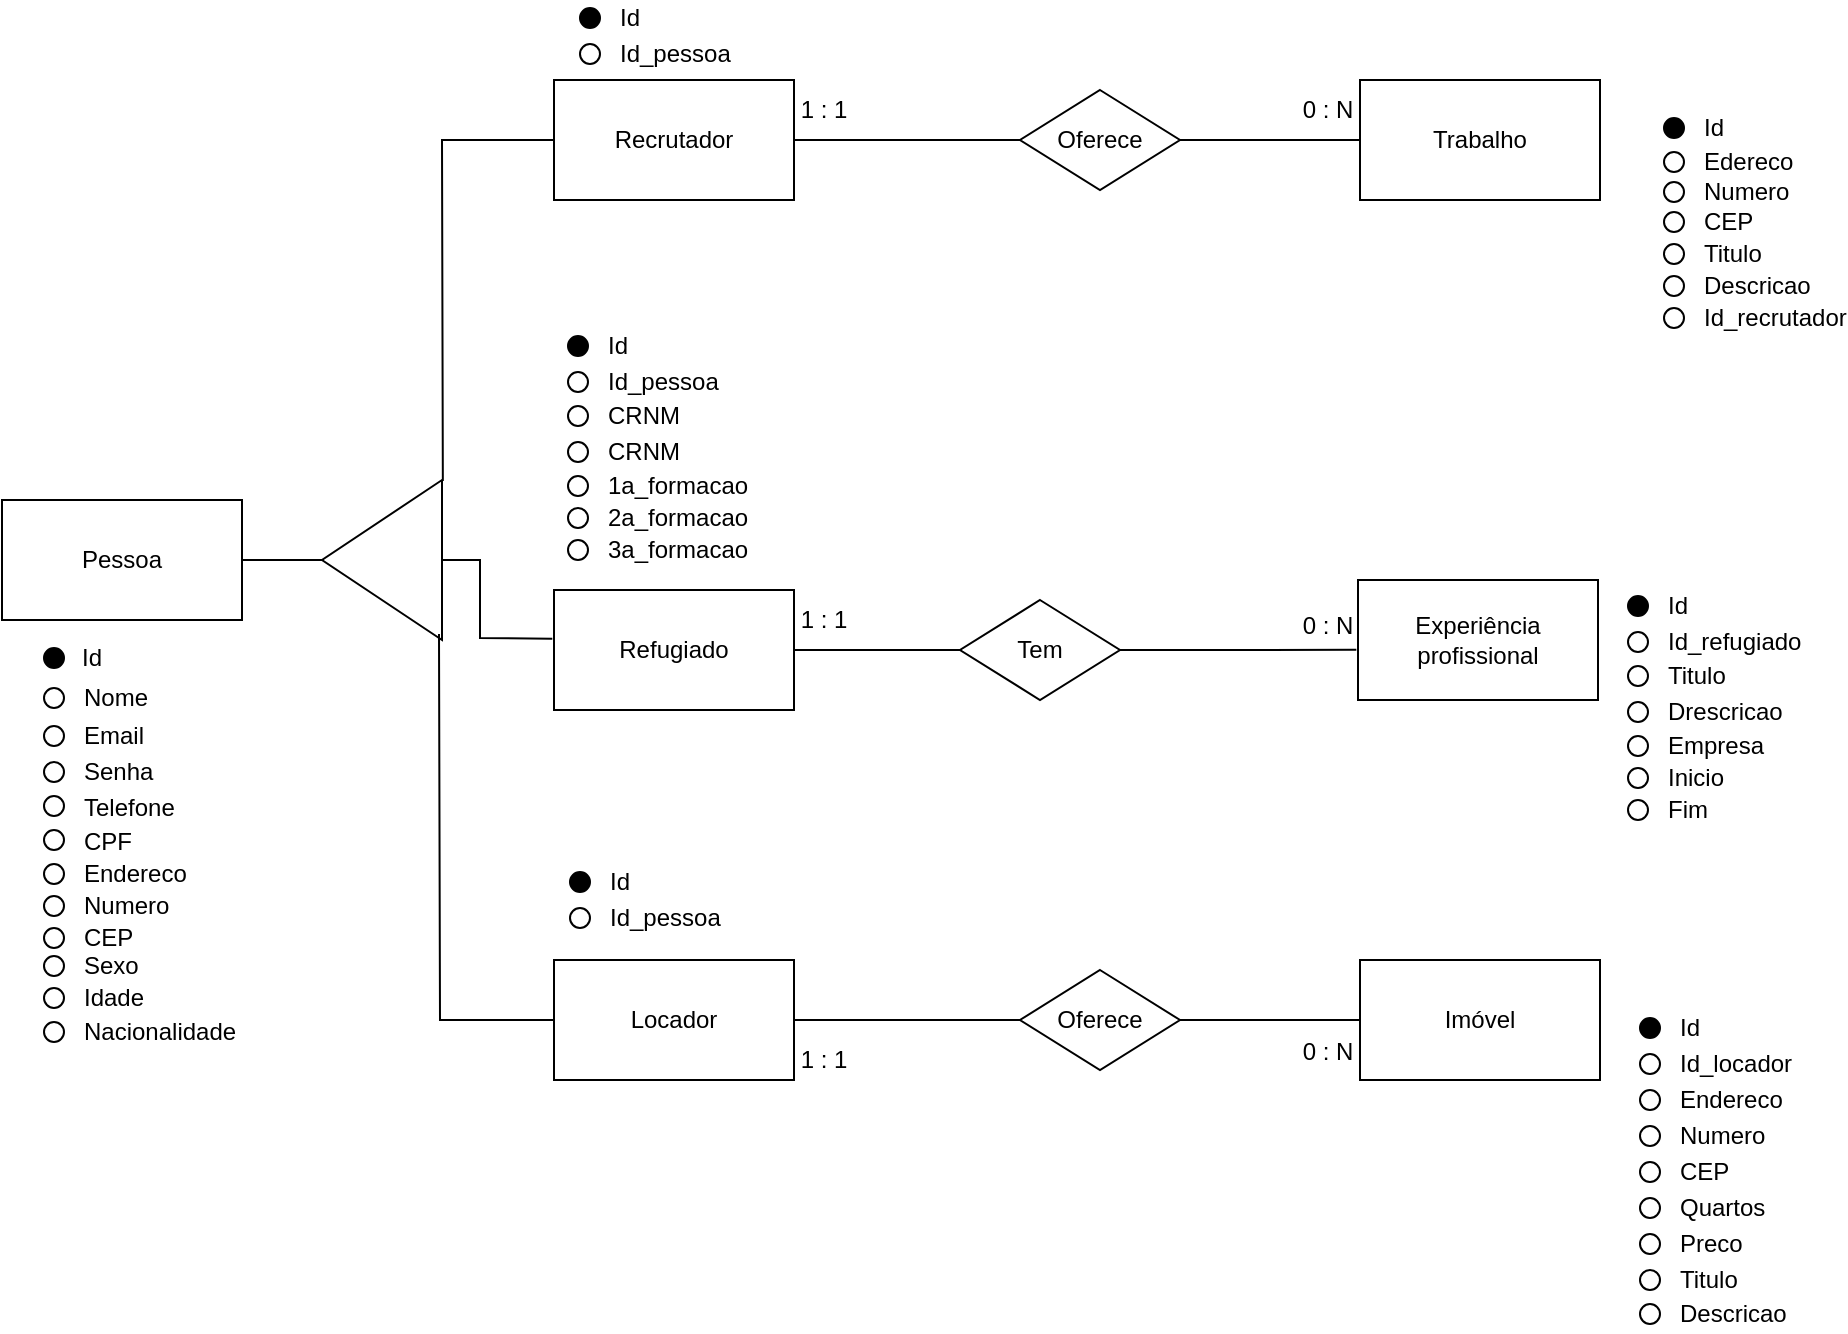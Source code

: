 <mxfile version="16.1.0" type="device"><diagram id="C5RBs43oDa-KdzZeNtuy" name="Page-1"><mxGraphModel dx="1422" dy="762" grid="1" gridSize="10" guides="1" tooltips="1" connect="1" arrows="1" fold="1" page="1" pageScale="1" pageWidth="827" pageHeight="1169" math="0" shadow="0"><root><mxCell id="WIyWlLk6GJQsqaUBKTNV-0"/><mxCell id="WIyWlLk6GJQsqaUBKTNV-1" parent="WIyWlLk6GJQsqaUBKTNV-0"/><mxCell id="FwgSdlfow-PsD2xN7TJJ-4" value="&lt;font style=&quot;vertical-align: inherit&quot;&gt;&lt;font style=&quot;vertical-align: inherit&quot;&gt;Oferece&lt;/font&gt;&lt;/font&gt;" style="rhombus;whiteSpace=wrap;html=1;" parent="WIyWlLk6GJQsqaUBKTNV-1" vertex="1"><mxGeometry x="550" y="65" width="80" height="50" as="geometry"/></mxCell><mxCell id="FwgSdlfow-PsD2xN7TJJ-9" value="&lt;font style=&quot;vertical-align: inherit&quot;&gt;&lt;font style=&quot;vertical-align: inherit&quot;&gt;Oferece&lt;/font&gt;&lt;/font&gt;" style="rhombus;whiteSpace=wrap;html=1;" parent="WIyWlLk6GJQsqaUBKTNV-1" vertex="1"><mxGeometry x="550" y="505" width="80" height="50" as="geometry"/></mxCell><mxCell id="FwgSdlfow-PsD2xN7TJJ-10" value="" style="endArrow=none;html=1;rounded=0;exitX=1;exitY=0.5;exitDx=0;exitDy=0;entryX=0;entryY=0.5;entryDx=0;entryDy=0;" parent="WIyWlLk6GJQsqaUBKTNV-1" source="FwgSdlfow-PsD2xN7TJJ-0" target="1Z-f4Whb6M-Kgf8fjknt-14" edge="1"><mxGeometry width="50" height="50" relative="1" as="geometry"><mxPoint x="697" y="375" as="sourcePoint"/><mxPoint x="517" y="345.0" as="targetPoint"/></mxGeometry></mxCell><mxCell id="FwgSdlfow-PsD2xN7TJJ-12" value="" style="endArrow=none;html=1;rounded=0;exitX=1;exitY=0.5;exitDx=0;exitDy=0;entryX=0;entryY=0.5;entryDx=0;entryDy=0;" parent="WIyWlLk6GJQsqaUBKTNV-1" source="FwgSdlfow-PsD2xN7TJJ-1" target="FwgSdlfow-PsD2xN7TJJ-4" edge="1"><mxGeometry width="50" height="50" relative="1" as="geometry"><mxPoint x="697" y="335" as="sourcePoint"/><mxPoint x="747" y="285" as="targetPoint"/><Array as="points"/></mxGeometry></mxCell><mxCell id="FwgSdlfow-PsD2xN7TJJ-13" value="" style="endArrow=none;html=1;rounded=0;entryX=1;entryY=0.5;entryDx=0;entryDy=0;exitX=0;exitY=0.5;exitDx=0;exitDy=0;" parent="WIyWlLk6GJQsqaUBKTNV-1" source="FwgSdlfow-PsD2xN7TJJ-2" target="FwgSdlfow-PsD2xN7TJJ-4" edge="1"><mxGeometry width="50" height="50" relative="1" as="geometry"><mxPoint x="697" y="335" as="sourcePoint"/><mxPoint x="747" y="285" as="targetPoint"/></mxGeometry></mxCell><mxCell id="Fp6KTXXdnNko5vXFwwv1-0" value="&lt;font style=&quot;vertical-align: inherit&quot;&gt;&lt;font style=&quot;vertical-align: inherit&quot;&gt;Pessoa&lt;/font&gt;&lt;/font&gt;" style="rounded=0;whiteSpace=wrap;html=1;" parent="WIyWlLk6GJQsqaUBKTNV-1" vertex="1"><mxGeometry x="41" y="270" width="120" height="60" as="geometry"/></mxCell><mxCell id="Fp6KTXXdnNko5vXFwwv1-3" value="" style="endArrow=none;html=1;rounded=0;exitX=1;exitY=0.5;exitDx=0;exitDy=0;entryX=1;entryY=0.5;entryDx=0;entryDy=0;" parent="WIyWlLk6GJQsqaUBKTNV-1" source="Fp6KTXXdnNko5vXFwwv1-0" target="Fp6KTXXdnNko5vXFwwv1-7" edge="1"><mxGeometry width="50" height="50" relative="1" as="geometry"><mxPoint x="121" y="290" as="sourcePoint"/><mxPoint x="141" y="300" as="targetPoint"/></mxGeometry></mxCell><mxCell id="Fp6KTXXdnNko5vXFwwv1-4" value="" style="endArrow=none;html=1;rounded=0;entryX=-0.007;entryY=0.406;entryDx=0;entryDy=0;entryPerimeter=0;exitX=0;exitY=0.5;exitDx=0;exitDy=0;" parent="WIyWlLk6GJQsqaUBKTNV-1" source="Fp6KTXXdnNko5vXFwwv1-7" target="FwgSdlfow-PsD2xN7TJJ-0" edge="1"><mxGeometry width="50" height="50" relative="1" as="geometry"><mxPoint x="271" y="299" as="sourcePoint"/><mxPoint x="301" y="300" as="targetPoint"/><Array as="points"><mxPoint x="280" y="300"/><mxPoint x="280" y="339"/></Array></mxGeometry></mxCell><mxCell id="Fp6KTXXdnNko5vXFwwv1-5" value="" style="endArrow=none;html=1;rounded=0;entryX=0;entryY=0.5;entryDx=0;entryDy=0;exitX=-0.007;exitY=0.993;exitDx=0;exitDy=0;exitPerimeter=0;" parent="WIyWlLk6GJQsqaUBKTNV-1" source="Fp6KTXXdnNko5vXFwwv1-7" target="FwgSdlfow-PsD2xN7TJJ-1" edge="1"><mxGeometry width="50" height="50" relative="1" as="geometry"><mxPoint x="201" y="230" as="sourcePoint"/><mxPoint x="201" y="90" as="targetPoint"/><Array as="points"><mxPoint x="261" y="90"/></Array></mxGeometry></mxCell><mxCell id="Fp6KTXXdnNko5vXFwwv1-7" value="" style="triangle;whiteSpace=wrap;html=1;rotation=-180;" parent="WIyWlLk6GJQsqaUBKTNV-1" vertex="1"><mxGeometry x="201" y="260" width="60" height="80" as="geometry"/></mxCell><mxCell id="FwgSdlfow-PsD2xN7TJJ-1" value="&lt;font style=&quot;vertical-align: inherit&quot;&gt;&lt;font style=&quot;vertical-align: inherit&quot;&gt;&lt;font style=&quot;vertical-align: inherit&quot;&gt;&lt;font style=&quot;vertical-align: inherit&quot;&gt;Recrutador&lt;/font&gt;&lt;/font&gt;&lt;/font&gt;&lt;/font&gt;" style="rounded=0;whiteSpace=wrap;html=1;" parent="WIyWlLk6GJQsqaUBKTNV-1" vertex="1"><mxGeometry x="317" y="60" width="120" height="60" as="geometry"/></mxCell><mxCell id="FwgSdlfow-PsD2xN7TJJ-21" value="&lt;font style=&quot;vertical-align: inherit&quot;&gt;&lt;font style=&quot;vertical-align: inherit&quot;&gt;&lt;font style=&quot;vertical-align: inherit&quot;&gt;&lt;font style=&quot;vertical-align: inherit&quot;&gt;&lt;font style=&quot;vertical-align: inherit&quot;&gt;&lt;font style=&quot;vertical-align: inherit&quot;&gt;&lt;font style=&quot;vertical-align: inherit&quot;&gt;&lt;font style=&quot;vertical-align: inherit&quot;&gt;&lt;font style=&quot;vertical-align: inherit&quot;&gt;&lt;font style=&quot;vertical-align: inherit&quot;&gt;&lt;font style=&quot;vertical-align: inherit&quot;&gt;&lt;font style=&quot;vertical-align: inherit&quot;&gt;&lt;font style=&quot;vertical-align: inherit&quot;&gt;&lt;font style=&quot;vertical-align: inherit&quot;&gt;&lt;font style=&quot;vertical-align: inherit&quot;&gt;&lt;font style=&quot;vertical-align: inherit&quot;&gt;1 : 1&lt;/font&gt;&lt;/font&gt;&lt;/font&gt;&lt;/font&gt;&lt;/font&gt;&lt;/font&gt;&lt;/font&gt;&lt;/font&gt;&lt;/font&gt;&lt;/font&gt;&lt;/font&gt;&lt;/font&gt;&lt;/font&gt;&lt;/font&gt;&lt;/font&gt;&lt;/font&gt;" style="text;html=1;strokeColor=none;fillColor=none;align=center;verticalAlign=middle;whiteSpace=wrap;rounded=0;" parent="WIyWlLk6GJQsqaUBKTNV-1" vertex="1"><mxGeometry x="437" y="60" width="30" height="30" as="geometry"/></mxCell><mxCell id="ZL1yCI0HrGbgNNNB8-Lq-5" value="" style="ellipse;whiteSpace=wrap;html=1;fillColor=#FFFFFF;" parent="WIyWlLk6GJQsqaUBKTNV-1" vertex="1"><mxGeometry x="62" y="468" width="10" height="10" as="geometry"/></mxCell><mxCell id="ZL1yCI0HrGbgNNNB8-Lq-7" value="&lt;font style=&quot;vertical-align: inherit&quot;&gt;&lt;font style=&quot;vertical-align: inherit&quot;&gt;Endereco&lt;/font&gt;&lt;/font&gt;" style="text;html=1;strokeColor=none;fillColor=none;align=left;verticalAlign=middle;whiteSpace=wrap;rounded=0;" parent="WIyWlLk6GJQsqaUBKTNV-1" vertex="1"><mxGeometry x="80" y="448" width="30" height="18" as="geometry"/></mxCell><mxCell id="ZL1yCI0HrGbgNNNB8-Lq-8" value="&lt;font style=&quot;vertical-align: inherit&quot;&gt;&lt;font style=&quot;vertical-align: inherit&quot;&gt;Numero&lt;/font&gt;&lt;/font&gt;&lt;span style=&quot;color: rgba(0 , 0 , 0 , 0) ; font-family: monospace ; font-size: 0px&quot;&gt;%3CmxGraphModel%3E%3Croot%3E%3CmxCell%20id%3D%220%22%2F%3E%3CmxCell%20id%3D%221%22%20parent%3D%220%22%2F%3E%3CmxCell%20id%3D%222%22%20value%3D%22%26lt%3Bfont%20style%3D%26quot%3Bvertical-align%3A%20inherit%26quot%3B%26gt%3B%26lt%3Bfont%20style%3D%26quot%3Bvertical-align%3A%20inherit%26quot%3B%26gt%3BEndereco%26lt%3B%2Ffont%26gt%3B%26lt%3B%2Ffont%26gt%3B%22%20style%3D%22text%3Bhtml%3D1%3BstrokeColor%3Dnone%3BfillColor%3Dnone%3Balign%3Dleft%3BverticalAlign%3Dmiddle%3BwhiteSpace%3Dwrap%3Brounded%3D0%3B%22%20vertex%3D%221%22%20parent%3D%221%22%3E%3CmxGeometry%20x%3D%2280%22%20y%3D%22448%22%20width%3D%2230%22%20height%3D%2218%22%20as%3D%22geometry%22%2F%3E%3C%2FmxCell%3E%3C%2Froot%3E%3C%2FmxGraphModel%3E&lt;/span&gt;" style="text;html=1;strokeColor=none;fillColor=none;align=left;verticalAlign=middle;whiteSpace=wrap;rounded=0;" parent="WIyWlLk6GJQsqaUBKTNV-1" vertex="1"><mxGeometry x="80" y="464" width="30" height="18" as="geometry"/></mxCell><mxCell id="ZL1yCI0HrGbgNNNB8-Lq-10" value="" style="group" parent="WIyWlLk6GJQsqaUBKTNV-1" vertex="1" connectable="0"><mxGeometry x="62" y="480" width="48" height="32" as="geometry"/></mxCell><mxCell id="ZL1yCI0HrGbgNNNB8-Lq-6" value="" style="ellipse;whiteSpace=wrap;html=1;fillColor=#FFFFFF;" parent="ZL1yCI0HrGbgNNNB8-Lq-10" vertex="1"><mxGeometry y="4" width="10" height="10" as="geometry"/></mxCell><mxCell id="ZL1yCI0HrGbgNNNB8-Lq-9" value="&lt;font style=&quot;vertical-align: inherit&quot;&gt;&lt;font style=&quot;vertical-align: inherit&quot;&gt;CEP&lt;/font&gt;&lt;/font&gt;" style="text;html=1;strokeColor=none;fillColor=none;align=left;verticalAlign=middle;whiteSpace=wrap;rounded=0;" parent="ZL1yCI0HrGbgNNNB8-Lq-10" vertex="1"><mxGeometry x="18" width="30" height="18" as="geometry"/></mxCell><mxCell id="ZL1yCI0HrGbgNNNB8-Lq-11" value="" style="group" parent="ZL1yCI0HrGbgNNNB8-Lq-10" vertex="1" connectable="0"><mxGeometry y="14" width="48" height="18" as="geometry"/></mxCell><mxCell id="ZL1yCI0HrGbgNNNB8-Lq-12" value="" style="ellipse;whiteSpace=wrap;html=1;fillColor=#FFFFFF;" parent="ZL1yCI0HrGbgNNNB8-Lq-11" vertex="1"><mxGeometry y="4" width="10" height="10" as="geometry"/></mxCell><mxCell id="ZL1yCI0HrGbgNNNB8-Lq-13" value="&lt;font style=&quot;vertical-align: inherit&quot;&gt;&lt;font style=&quot;vertical-align: inherit&quot;&gt;Sexo&lt;/font&gt;&lt;/font&gt;" style="text;html=1;strokeColor=none;fillColor=none;align=left;verticalAlign=middle;whiteSpace=wrap;rounded=0;" parent="ZL1yCI0HrGbgNNNB8-Lq-11" vertex="1"><mxGeometry x="18" width="30" height="18" as="geometry"/></mxCell><mxCell id="ZL1yCI0HrGbgNNNB8-Lq-14" value="" style="group" parent="WIyWlLk6GJQsqaUBKTNV-1" vertex="1" connectable="0"><mxGeometry x="62" y="510" width="48" height="18" as="geometry"/></mxCell><mxCell id="ZL1yCI0HrGbgNNNB8-Lq-15" value="" style="ellipse;whiteSpace=wrap;html=1;fillColor=#FFFFFF;" parent="ZL1yCI0HrGbgNNNB8-Lq-14" vertex="1"><mxGeometry y="4" width="10" height="10" as="geometry"/></mxCell><mxCell id="ZL1yCI0HrGbgNNNB8-Lq-16" value="&lt;font style=&quot;vertical-align: inherit&quot;&gt;&lt;font style=&quot;vertical-align: inherit&quot;&gt;Idade&lt;/font&gt;&lt;/font&gt;" style="text;html=1;strokeColor=none;fillColor=none;align=left;verticalAlign=middle;whiteSpace=wrap;rounded=0;" parent="ZL1yCI0HrGbgNNNB8-Lq-14" vertex="1"><mxGeometry x="18" width="30" height="18" as="geometry"/></mxCell><mxCell id="ZL1yCI0HrGbgNNNB8-Lq-17" value="" style="group" parent="WIyWlLk6GJQsqaUBKTNV-1" vertex="1" connectable="0"><mxGeometry x="62" y="527" width="48" height="18" as="geometry"/></mxCell><mxCell id="ZL1yCI0HrGbgNNNB8-Lq-18" value="" style="ellipse;whiteSpace=wrap;html=1;fillColor=#FFFFFF;" parent="ZL1yCI0HrGbgNNNB8-Lq-17" vertex="1"><mxGeometry y="4" width="10" height="10" as="geometry"/></mxCell><mxCell id="ZL1yCI0HrGbgNNNB8-Lq-19" value="&lt;font style=&quot;vertical-align: inherit&quot;&gt;&lt;font style=&quot;vertical-align: inherit&quot;&gt;Nacionalidade&lt;/font&gt;&lt;/font&gt;" style="text;html=1;strokeColor=none;fillColor=none;align=left;verticalAlign=middle;whiteSpace=wrap;rounded=0;" parent="ZL1yCI0HrGbgNNNB8-Lq-17" vertex="1"><mxGeometry x="18" width="30" height="18" as="geometry"/></mxCell><mxCell id="ZL1yCI0HrGbgNNNB8-Lq-46" value="" style="group" parent="WIyWlLk6GJQsqaUBKTNV-1" vertex="1" connectable="0"><mxGeometry x="330" y="20" width="48" height="18" as="geometry"/></mxCell><mxCell id="ZL1yCI0HrGbgNNNB8-Lq-47" value="" style="ellipse;whiteSpace=wrap;html=1;fillColor=#000000;" parent="ZL1yCI0HrGbgNNNB8-Lq-46" vertex="1"><mxGeometry y="4" width="10" height="10" as="geometry"/></mxCell><mxCell id="ZL1yCI0HrGbgNNNB8-Lq-48" value="&lt;font style=&quot;vertical-align: inherit&quot;&gt;&lt;font style=&quot;vertical-align: inherit&quot;&gt;Id&lt;/font&gt;&lt;/font&gt;" style="text;html=1;strokeColor=none;fillColor=none;align=left;verticalAlign=middle;whiteSpace=wrap;rounded=0;" parent="ZL1yCI0HrGbgNNNB8-Lq-46" vertex="1"><mxGeometry x="18" width="30" height="18" as="geometry"/></mxCell><mxCell id="ZL1yCI0HrGbgNNNB8-Lq-49" value="" style="group" parent="WIyWlLk6GJQsqaUBKTNV-1" vertex="1" connectable="0"><mxGeometry x="330" y="38" width="48" height="18" as="geometry"/></mxCell><mxCell id="ZL1yCI0HrGbgNNNB8-Lq-50" value="" style="ellipse;whiteSpace=wrap;html=1;fillColor=#FFFFFF;" parent="ZL1yCI0HrGbgNNNB8-Lq-49" vertex="1"><mxGeometry y="4" width="10" height="10" as="geometry"/></mxCell><mxCell id="ZL1yCI0HrGbgNNNB8-Lq-51" value="&lt;font style=&quot;vertical-align: inherit&quot;&gt;&lt;font style=&quot;vertical-align: inherit&quot;&gt;Id_pessoa&lt;/font&gt;&lt;/font&gt;" style="text;html=1;strokeColor=none;fillColor=none;align=left;verticalAlign=middle;whiteSpace=wrap;rounded=0;" parent="ZL1yCI0HrGbgNNNB8-Lq-49" vertex="1"><mxGeometry x="18" width="30" height="18" as="geometry"/></mxCell><mxCell id="ZL1yCI0HrGbgNNNB8-Lq-53" value="" style="group" parent="WIyWlLk6GJQsqaUBKTNV-1" vertex="1" connectable="0"><mxGeometry x="324" y="184" width="48" height="18" as="geometry"/></mxCell><mxCell id="ZL1yCI0HrGbgNNNB8-Lq-54" value="" style="ellipse;whiteSpace=wrap;html=1;fillColor=#000000;" parent="ZL1yCI0HrGbgNNNB8-Lq-53" vertex="1"><mxGeometry y="4" width="10" height="10" as="geometry"/></mxCell><mxCell id="ZL1yCI0HrGbgNNNB8-Lq-55" value="&lt;font style=&quot;vertical-align: inherit&quot;&gt;&lt;font style=&quot;vertical-align: inherit&quot;&gt;Id&lt;/font&gt;&lt;/font&gt;" style="text;html=1;strokeColor=none;fillColor=none;align=left;verticalAlign=middle;whiteSpace=wrap;rounded=0;" parent="ZL1yCI0HrGbgNNNB8-Lq-53" vertex="1"><mxGeometry x="18" width="30" height="18" as="geometry"/></mxCell><mxCell id="ZL1yCI0HrGbgNNNB8-Lq-56" value="" style="group" parent="WIyWlLk6GJQsqaUBKTNV-1" vertex="1" connectable="0"><mxGeometry x="324" y="202" width="48" height="18" as="geometry"/></mxCell><mxCell id="ZL1yCI0HrGbgNNNB8-Lq-57" value="" style="ellipse;whiteSpace=wrap;html=1;fillColor=#FFFFFF;" parent="ZL1yCI0HrGbgNNNB8-Lq-56" vertex="1"><mxGeometry y="4" width="10" height="10" as="geometry"/></mxCell><mxCell id="ZL1yCI0HrGbgNNNB8-Lq-58" value="&lt;font style=&quot;vertical-align: inherit&quot;&gt;&lt;font style=&quot;vertical-align: inherit&quot;&gt;Id_pessoa&lt;/font&gt;&lt;/font&gt;" style="text;html=1;strokeColor=none;fillColor=none;align=left;verticalAlign=middle;whiteSpace=wrap;rounded=0;" parent="ZL1yCI0HrGbgNNNB8-Lq-56" vertex="1"><mxGeometry x="18" width="30" height="18" as="geometry"/></mxCell><mxCell id="ZL1yCI0HrGbgNNNB8-Lq-59" value="" style="group" parent="WIyWlLk6GJQsqaUBKTNV-1" vertex="1" connectable="0"><mxGeometry x="325" y="452" width="48" height="18" as="geometry"/></mxCell><mxCell id="ZL1yCI0HrGbgNNNB8-Lq-60" value="" style="ellipse;whiteSpace=wrap;html=1;fillColor=#000000;" parent="ZL1yCI0HrGbgNNNB8-Lq-59" vertex="1"><mxGeometry y="4" width="10" height="10" as="geometry"/></mxCell><mxCell id="ZL1yCI0HrGbgNNNB8-Lq-61" value="&lt;font style=&quot;vertical-align: inherit&quot;&gt;&lt;font style=&quot;vertical-align: inherit&quot;&gt;Id&lt;/font&gt;&lt;/font&gt;" style="text;html=1;strokeColor=none;fillColor=none;align=left;verticalAlign=middle;whiteSpace=wrap;rounded=0;" parent="ZL1yCI0HrGbgNNNB8-Lq-59" vertex="1"><mxGeometry x="18" width="30" height="18" as="geometry"/></mxCell><mxCell id="ZL1yCI0HrGbgNNNB8-Lq-62" value="" style="group" parent="WIyWlLk6GJQsqaUBKTNV-1" vertex="1" connectable="0"><mxGeometry x="325" y="470" width="48" height="18" as="geometry"/></mxCell><mxCell id="ZL1yCI0HrGbgNNNB8-Lq-63" value="" style="ellipse;whiteSpace=wrap;html=1;fillColor=#FFFFFF;" parent="ZL1yCI0HrGbgNNNB8-Lq-62" vertex="1"><mxGeometry y="4" width="10" height="10" as="geometry"/></mxCell><mxCell id="ZL1yCI0HrGbgNNNB8-Lq-64" value="&lt;font style=&quot;vertical-align: inherit&quot;&gt;&lt;font style=&quot;vertical-align: inherit&quot;&gt;Id_pessoa&lt;/font&gt;&lt;/font&gt;" style="text;html=1;strokeColor=none;fillColor=none;align=left;verticalAlign=middle;whiteSpace=wrap;rounded=0;" parent="ZL1yCI0HrGbgNNNB8-Lq-62" vertex="1"><mxGeometry x="18" width="30" height="18" as="geometry"/></mxCell><mxCell id="ZL1yCI0HrGbgNNNB8-Lq-71" value="" style="group" parent="WIyWlLk6GJQsqaUBKTNV-1" vertex="1" connectable="0"><mxGeometry x="324" y="219" width="48" height="18" as="geometry"/></mxCell><mxCell id="ZL1yCI0HrGbgNNNB8-Lq-72" value="" style="ellipse;whiteSpace=wrap;html=1;fillColor=#FFFFFF;" parent="ZL1yCI0HrGbgNNNB8-Lq-71" vertex="1"><mxGeometry y="4" width="10" height="10" as="geometry"/></mxCell><mxCell id="ZL1yCI0HrGbgNNNB8-Lq-73" value="&lt;font style=&quot;vertical-align: inherit&quot;&gt;&lt;font style=&quot;vertical-align: inherit&quot;&gt;CRNM&lt;/font&gt;&lt;/font&gt;" style="text;html=1;strokeColor=none;fillColor=none;align=left;verticalAlign=middle;whiteSpace=wrap;rounded=0;" parent="ZL1yCI0HrGbgNNNB8-Lq-71" vertex="1"><mxGeometry x="18" width="30" height="18" as="geometry"/></mxCell><mxCell id="ZL1yCI0HrGbgNNNB8-Lq-74" value="" style="group" parent="WIyWlLk6GJQsqaUBKTNV-1" vertex="1" connectable="0"><mxGeometry x="860" y="525" width="48" height="18" as="geometry"/></mxCell><mxCell id="ZL1yCI0HrGbgNNNB8-Lq-75" value="" style="ellipse;whiteSpace=wrap;html=1;fillColor=#000000;" parent="ZL1yCI0HrGbgNNNB8-Lq-74" vertex="1"><mxGeometry y="4" width="10" height="10" as="geometry"/></mxCell><mxCell id="ZL1yCI0HrGbgNNNB8-Lq-76" value="&lt;font style=&quot;vertical-align: inherit&quot;&gt;&lt;font style=&quot;vertical-align: inherit&quot;&gt;Id&lt;/font&gt;&lt;/font&gt;" style="text;html=1;strokeColor=none;fillColor=none;align=left;verticalAlign=middle;whiteSpace=wrap;rounded=0;" parent="ZL1yCI0HrGbgNNNB8-Lq-74" vertex="1"><mxGeometry x="18" width="30" height="18" as="geometry"/></mxCell><mxCell id="ZL1yCI0HrGbgNNNB8-Lq-77" value="" style="group" parent="WIyWlLk6GJQsqaUBKTNV-1" vertex="1" connectable="0"><mxGeometry x="860" y="543" width="48" height="18" as="geometry"/></mxCell><mxCell id="ZL1yCI0HrGbgNNNB8-Lq-78" value="" style="ellipse;whiteSpace=wrap;html=1;fillColor=#FFFFFF;" parent="ZL1yCI0HrGbgNNNB8-Lq-77" vertex="1"><mxGeometry y="4" width="10" height="10" as="geometry"/></mxCell><mxCell id="ZL1yCI0HrGbgNNNB8-Lq-79" value="&lt;font style=&quot;vertical-align: inherit&quot;&gt;&lt;font style=&quot;vertical-align: inherit&quot;&gt;Id_locador&lt;/font&gt;&lt;/font&gt;" style="text;html=1;strokeColor=none;fillColor=none;align=left;verticalAlign=middle;whiteSpace=wrap;rounded=0;" parent="ZL1yCI0HrGbgNNNB8-Lq-77" vertex="1"><mxGeometry x="18" width="30" height="18" as="geometry"/></mxCell><mxCell id="ZL1yCI0HrGbgNNNB8-Lq-80" value="" style="group" parent="WIyWlLk6GJQsqaUBKTNV-1" vertex="1" connectable="0"><mxGeometry x="860" y="561" width="48" height="18" as="geometry"/></mxCell><mxCell id="ZL1yCI0HrGbgNNNB8-Lq-81" value="" style="ellipse;whiteSpace=wrap;html=1;fillColor=#FFFFFF;" parent="ZL1yCI0HrGbgNNNB8-Lq-80" vertex="1"><mxGeometry y="4" width="10" height="10" as="geometry"/></mxCell><mxCell id="ZL1yCI0HrGbgNNNB8-Lq-82" value="&lt;font style=&quot;vertical-align: inherit&quot;&gt;&lt;font style=&quot;vertical-align: inherit&quot;&gt;Endereco&lt;/font&gt;&lt;/font&gt;" style="text;html=1;strokeColor=none;fillColor=none;align=left;verticalAlign=middle;whiteSpace=wrap;rounded=0;" parent="ZL1yCI0HrGbgNNNB8-Lq-80" vertex="1"><mxGeometry x="18" width="30" height="18" as="geometry"/></mxCell><mxCell id="ZL1yCI0HrGbgNNNB8-Lq-83" value="" style="group" parent="WIyWlLk6GJQsqaUBKTNV-1" vertex="1" connectable="0"><mxGeometry x="860" y="579" width="48" height="18" as="geometry"/></mxCell><mxCell id="ZL1yCI0HrGbgNNNB8-Lq-84" value="" style="ellipse;whiteSpace=wrap;html=1;fillColor=#FFFFFF;" parent="ZL1yCI0HrGbgNNNB8-Lq-83" vertex="1"><mxGeometry y="4" width="10" height="10" as="geometry"/></mxCell><mxCell id="ZL1yCI0HrGbgNNNB8-Lq-85" value="&lt;font style=&quot;vertical-align: inherit&quot;&gt;&lt;font style=&quot;vertical-align: inherit&quot;&gt;Numero&lt;/font&gt;&lt;/font&gt;" style="text;html=1;strokeColor=none;fillColor=none;align=left;verticalAlign=middle;whiteSpace=wrap;rounded=0;" parent="ZL1yCI0HrGbgNNNB8-Lq-83" vertex="1"><mxGeometry x="18" width="30" height="18" as="geometry"/></mxCell><mxCell id="ZL1yCI0HrGbgNNNB8-Lq-92" value="" style="group" parent="WIyWlLk6GJQsqaUBKTNV-1" vertex="1" connectable="0"><mxGeometry x="860" y="597" width="48" height="18" as="geometry"/></mxCell><mxCell id="ZL1yCI0HrGbgNNNB8-Lq-93" value="" style="ellipse;whiteSpace=wrap;html=1;fillColor=#FFFFFF;" parent="ZL1yCI0HrGbgNNNB8-Lq-92" vertex="1"><mxGeometry y="4" width="10" height="10" as="geometry"/></mxCell><mxCell id="ZL1yCI0HrGbgNNNB8-Lq-94" value="&lt;font style=&quot;vertical-align: inherit&quot;&gt;&lt;font style=&quot;vertical-align: inherit&quot;&gt;CEP&lt;/font&gt;&lt;/font&gt;" style="text;html=1;strokeColor=none;fillColor=none;align=left;verticalAlign=middle;whiteSpace=wrap;rounded=0;" parent="ZL1yCI0HrGbgNNNB8-Lq-92" vertex="1"><mxGeometry x="18" width="30" height="18" as="geometry"/></mxCell><mxCell id="ZL1yCI0HrGbgNNNB8-Lq-95" value="" style="group" parent="WIyWlLk6GJQsqaUBKTNV-1" vertex="1" connectable="0"><mxGeometry x="860" y="615" width="48" height="18" as="geometry"/></mxCell><mxCell id="ZL1yCI0HrGbgNNNB8-Lq-96" value="" style="ellipse;whiteSpace=wrap;html=1;fillColor=#FFFFFF;" parent="ZL1yCI0HrGbgNNNB8-Lq-95" vertex="1"><mxGeometry y="4" width="10" height="10" as="geometry"/></mxCell><mxCell id="ZL1yCI0HrGbgNNNB8-Lq-97" value="&lt;font style=&quot;vertical-align: inherit&quot;&gt;&lt;font style=&quot;vertical-align: inherit&quot;&gt;Quartos&lt;/font&gt;&lt;/font&gt;" style="text;html=1;strokeColor=none;fillColor=none;align=left;verticalAlign=middle;whiteSpace=wrap;rounded=0;" parent="ZL1yCI0HrGbgNNNB8-Lq-95" vertex="1"><mxGeometry x="18" width="30" height="18" as="geometry"/></mxCell><mxCell id="ZL1yCI0HrGbgNNNB8-Lq-98" value="" style="group" parent="WIyWlLk6GJQsqaUBKTNV-1" vertex="1" connectable="0"><mxGeometry x="860" y="633" width="48" height="18" as="geometry"/></mxCell><mxCell id="ZL1yCI0HrGbgNNNB8-Lq-99" value="" style="ellipse;whiteSpace=wrap;html=1;fillColor=#FFFFFF;" parent="ZL1yCI0HrGbgNNNB8-Lq-98" vertex="1"><mxGeometry y="4" width="10" height="10" as="geometry"/></mxCell><mxCell id="ZL1yCI0HrGbgNNNB8-Lq-100" value="Preco" style="text;html=1;strokeColor=none;fillColor=none;align=left;verticalAlign=middle;whiteSpace=wrap;rounded=0;" parent="ZL1yCI0HrGbgNNNB8-Lq-98" vertex="1"><mxGeometry x="18" width="30" height="18" as="geometry"/></mxCell><mxCell id="ZL1yCI0HrGbgNNNB8-Lq-101" value="" style="group" parent="WIyWlLk6GJQsqaUBKTNV-1" vertex="1" connectable="0"><mxGeometry x="860" y="651" width="48" height="18" as="geometry"/></mxCell><mxCell id="ZL1yCI0HrGbgNNNB8-Lq-102" value="" style="ellipse;whiteSpace=wrap;html=1;fillColor=#FFFFFF;" parent="ZL1yCI0HrGbgNNNB8-Lq-101" vertex="1"><mxGeometry y="4" width="10" height="10" as="geometry"/></mxCell><mxCell id="ZL1yCI0HrGbgNNNB8-Lq-103" value="Titulo" style="text;html=1;strokeColor=none;fillColor=none;align=left;verticalAlign=middle;whiteSpace=wrap;rounded=0;" parent="ZL1yCI0HrGbgNNNB8-Lq-101" vertex="1"><mxGeometry x="18" width="30" height="18" as="geometry"/></mxCell><mxCell id="Fp6KTXXdnNko5vXFwwv1-14" value="" style="ellipse;whiteSpace=wrap;html=1;fillColor=#000000;" parent="WIyWlLk6GJQsqaUBKTNV-1" vertex="1"><mxGeometry x="62" y="344" width="10" height="10" as="geometry"/></mxCell><mxCell id="Fp6KTXXdnNko5vXFwwv1-16" value="&lt;font style=&quot;vertical-align: inherit&quot;&gt;&lt;font style=&quot;vertical-align: inherit&quot;&gt;Id&lt;/font&gt;&lt;/font&gt;" style="text;html=1;strokeColor=none;fillColor=none;align=left;verticalAlign=middle;whiteSpace=wrap;rounded=0;" parent="WIyWlLk6GJQsqaUBKTNV-1" vertex="1"><mxGeometry x="79" y="334" width="30" height="30" as="geometry"/></mxCell><mxCell id="Fp6KTXXdnNko5vXFwwv1-17" value="" style="ellipse;whiteSpace=wrap;html=1;fillColor=#FFFFFF;" parent="WIyWlLk6GJQsqaUBKTNV-1" vertex="1"><mxGeometry x="62" y="364" width="10" height="10" as="geometry"/></mxCell><mxCell id="Fp6KTXXdnNko5vXFwwv1-18" value="&lt;font style=&quot;vertical-align: inherit&quot;&gt;&lt;font style=&quot;vertical-align: inherit&quot;&gt;Nome&lt;/font&gt;&lt;/font&gt;" style="text;html=1;strokeColor=none;fillColor=none;align=left;verticalAlign=middle;whiteSpace=wrap;rounded=0;" parent="WIyWlLk6GJQsqaUBKTNV-1" vertex="1"><mxGeometry x="80" y="354" width="50" height="30" as="geometry"/></mxCell><mxCell id="Fp6KTXXdnNko5vXFwwv1-24" value="" style="group" parent="WIyWlLk6GJQsqaUBKTNV-1" vertex="1" connectable="0"><mxGeometry x="62" y="373" width="69" height="30" as="geometry"/></mxCell><mxCell id="Fp6KTXXdnNko5vXFwwv1-19" value="" style="ellipse;whiteSpace=wrap;html=1;fillColor=#FFFFFF;" parent="Fp6KTXXdnNko5vXFwwv1-24" vertex="1"><mxGeometry y="10" width="10" height="10" as="geometry"/></mxCell><mxCell id="Fp6KTXXdnNko5vXFwwv1-23" value="&lt;font style=&quot;vertical-align: inherit&quot;&gt;&lt;font style=&quot;vertical-align: inherit&quot;&gt;Email&lt;/font&gt;&lt;/font&gt;" style="text;html=1;strokeColor=none;fillColor=none;align=left;verticalAlign=middle;whiteSpace=wrap;rounded=0;" parent="Fp6KTXXdnNko5vXFwwv1-24" vertex="1"><mxGeometry x="18" width="51" height="30" as="geometry"/></mxCell><mxCell id="Fp6KTXXdnNko5vXFwwv1-28" value="" style="group" parent="WIyWlLk6GJQsqaUBKTNV-1" vertex="1" connectable="0"><mxGeometry x="62" y="410" width="69" height="30" as="geometry"/></mxCell><mxCell id="Fp6KTXXdnNko5vXFwwv1-29" value="" style="ellipse;whiteSpace=wrap;html=1;fillColor=#FFFFFF;" parent="Fp6KTXXdnNko5vXFwwv1-28" vertex="1"><mxGeometry y="25" width="10" height="10" as="geometry"/></mxCell><mxCell id="Fp6KTXXdnNko5vXFwwv1-30" value="&lt;font style=&quot;vertical-align: inherit&quot;&gt;&lt;font style=&quot;vertical-align: inherit&quot;&gt;Telefone&lt;/font&gt;&lt;/font&gt;" style="text;html=1;strokeColor=none;fillColor=none;align=left;verticalAlign=middle;whiteSpace=wrap;rounded=0;" parent="Fp6KTXXdnNko5vXFwwv1-28" vertex="1"><mxGeometry x="18" y="-1" width="51" height="30" as="geometry"/></mxCell><mxCell id="Fp6KTXXdnNko5vXFwwv1-25" value="" style="group" parent="Fp6KTXXdnNko5vXFwwv1-28" vertex="1" connectable="0"><mxGeometry y="-19" width="69" height="40" as="geometry"/></mxCell><mxCell id="Fp6KTXXdnNko5vXFwwv1-26" value="" style="ellipse;whiteSpace=wrap;html=1;fillColor=#FFFFFF;" parent="Fp6KTXXdnNko5vXFwwv1-25" vertex="1"><mxGeometry y="10" width="10" height="10" as="geometry"/></mxCell><mxCell id="Fp6KTXXdnNko5vXFwwv1-27" value="&lt;font style=&quot;vertical-align: inherit&quot;&gt;&lt;font style=&quot;vertical-align: inherit&quot;&gt;Senha&lt;/font&gt;&lt;/font&gt;" style="text;html=1;strokeColor=none;fillColor=none;align=left;verticalAlign=middle;whiteSpace=wrap;rounded=0;" parent="Fp6KTXXdnNko5vXFwwv1-25" vertex="1"><mxGeometry x="18" width="51" height="30" as="geometry"/></mxCell><mxCell id="ZL1yCI0HrGbgNNNB8-Lq-2" value="" style="ellipse;whiteSpace=wrap;html=1;fillColor=#FFFFFF;" parent="Fp6KTXXdnNko5vXFwwv1-25" vertex="1"><mxGeometry y="27" width="10" height="10" as="geometry"/></mxCell><mxCell id="Fp6KTXXdnNko5vXFwwv1-38" value="CPF" style="text;html=1;strokeColor=none;fillColor=none;align=center;verticalAlign=middle;whiteSpace=wrap;rounded=0;" parent="WIyWlLk6GJQsqaUBKTNV-1" vertex="1"><mxGeometry x="63.5" y="426" width="60" height="30" as="geometry"/></mxCell><mxCell id="ZL1yCI0HrGbgNNNB8-Lq-4" value="" style="ellipse;whiteSpace=wrap;html=1;fillColor=#FFFFFF;" parent="WIyWlLk6GJQsqaUBKTNV-1" vertex="1"><mxGeometry x="62" y="452" width="10" height="10" as="geometry"/></mxCell><mxCell id="ZL1yCI0HrGbgNNNB8-Lq-107" value="" style="group" parent="WIyWlLk6GJQsqaUBKTNV-1" vertex="1" connectable="0"><mxGeometry x="860" y="668" width="48" height="18" as="geometry"/></mxCell><mxCell id="ZL1yCI0HrGbgNNNB8-Lq-108" value="" style="ellipse;whiteSpace=wrap;html=1;fillColor=#FFFFFF;" parent="ZL1yCI0HrGbgNNNB8-Lq-107" vertex="1"><mxGeometry y="4" width="10" height="10" as="geometry"/></mxCell><mxCell id="ZL1yCI0HrGbgNNNB8-Lq-109" value="Descricao" style="text;html=1;strokeColor=none;fillColor=none;align=left;verticalAlign=middle;whiteSpace=wrap;rounded=0;" parent="ZL1yCI0HrGbgNNNB8-Lq-107" vertex="1"><mxGeometry x="18" width="30" height="18" as="geometry"/></mxCell><mxCell id="FwgSdlfow-PsD2xN7TJJ-2" value="&lt;font style=&quot;vertical-align: inherit&quot;&gt;&lt;font style=&quot;vertical-align: inherit&quot;&gt;&lt;font style=&quot;vertical-align: inherit&quot;&gt;&lt;font style=&quot;vertical-align: inherit&quot;&gt;&lt;font style=&quot;vertical-align: inherit&quot;&gt;&lt;font style=&quot;vertical-align: inherit&quot;&gt;&lt;font style=&quot;vertical-align: inherit&quot;&gt;&lt;font style=&quot;vertical-align: inherit&quot;&gt;Trabalho&lt;/font&gt;&lt;/font&gt;&lt;/font&gt;&lt;/font&gt;&lt;/font&gt;&lt;/font&gt;&lt;/font&gt;&lt;/font&gt;" style="rounded=0;whiteSpace=wrap;html=1;" parent="WIyWlLk6GJQsqaUBKTNV-1" vertex="1"><mxGeometry x="720" y="60" width="120" height="60" as="geometry"/></mxCell><mxCell id="FwgSdlfow-PsD2xN7TJJ-26" value="&lt;font style=&quot;vertical-align: inherit&quot;&gt;&lt;font style=&quot;vertical-align: inherit&quot;&gt;&lt;font style=&quot;vertical-align: inherit&quot;&gt;&lt;font style=&quot;vertical-align: inherit&quot;&gt;&lt;font style=&quot;vertical-align: inherit&quot;&gt;&lt;font style=&quot;vertical-align: inherit&quot;&gt;&lt;font style=&quot;vertical-align: inherit&quot;&gt;&lt;font style=&quot;vertical-align: inherit&quot;&gt;&lt;font style=&quot;vertical-align: inherit&quot;&gt;&lt;font style=&quot;vertical-align: inherit&quot;&gt;&lt;font style=&quot;vertical-align: inherit&quot;&gt;&lt;font style=&quot;vertical-align: inherit&quot;&gt;0 : N&lt;/font&gt;&lt;/font&gt;&lt;/font&gt;&lt;/font&gt;&lt;/font&gt;&lt;/font&gt;&lt;/font&gt;&lt;/font&gt;&lt;/font&gt;&lt;/font&gt;&lt;/font&gt;&lt;/font&gt;" style="text;html=1;strokeColor=none;fillColor=none;align=center;verticalAlign=middle;whiteSpace=wrap;rounded=0;" parent="WIyWlLk6GJQsqaUBKTNV-1" vertex="1"><mxGeometry x="689" y="60" width="30" height="30" as="geometry"/></mxCell><mxCell id="1Z-f4Whb6M-Kgf8fjknt-7" value="" style="group" vertex="1" connectable="0" parent="WIyWlLk6GJQsqaUBKTNV-1"><mxGeometry x="872" y="75" width="48" height="113" as="geometry"/></mxCell><mxCell id="ZL1yCI0HrGbgNNNB8-Lq-20" value="" style="group" parent="1Z-f4Whb6M-Kgf8fjknt-7" vertex="1" connectable="0"><mxGeometry width="48" height="18" as="geometry"/></mxCell><mxCell id="ZL1yCI0HrGbgNNNB8-Lq-21" value="" style="ellipse;whiteSpace=wrap;html=1;fillColor=#000000;" parent="ZL1yCI0HrGbgNNNB8-Lq-20" vertex="1"><mxGeometry y="4" width="10" height="10" as="geometry"/></mxCell><mxCell id="ZL1yCI0HrGbgNNNB8-Lq-22" value="&lt;font style=&quot;vertical-align: inherit&quot;&gt;&lt;font style=&quot;vertical-align: inherit&quot;&gt;Id&lt;/font&gt;&lt;/font&gt;" style="text;html=1;strokeColor=none;fillColor=none;align=left;verticalAlign=middle;whiteSpace=wrap;rounded=0;" parent="ZL1yCI0HrGbgNNNB8-Lq-20" vertex="1"><mxGeometry x="18" width="30" height="18" as="geometry"/></mxCell><mxCell id="ZL1yCI0HrGbgNNNB8-Lq-31" value="" style="group" parent="1Z-f4Whb6M-Kgf8fjknt-7" vertex="1" connectable="0"><mxGeometry y="17" width="48" height="18" as="geometry"/></mxCell><mxCell id="ZL1yCI0HrGbgNNNB8-Lq-32" value="" style="ellipse;whiteSpace=wrap;html=1;fillColor=#FFFFFF;" parent="ZL1yCI0HrGbgNNNB8-Lq-31" vertex="1"><mxGeometry y="4" width="10" height="10" as="geometry"/></mxCell><mxCell id="ZL1yCI0HrGbgNNNB8-Lq-33" value="&lt;font style=&quot;vertical-align: inherit&quot;&gt;&lt;font style=&quot;vertical-align: inherit&quot;&gt;Edereco&lt;/font&gt;&lt;/font&gt;" style="text;html=1;strokeColor=none;fillColor=none;align=left;verticalAlign=middle;whiteSpace=wrap;rounded=0;" parent="ZL1yCI0HrGbgNNNB8-Lq-31" vertex="1"><mxGeometry x="18" width="30" height="18" as="geometry"/></mxCell><mxCell id="ZL1yCI0HrGbgNNNB8-Lq-34" value="" style="group" parent="1Z-f4Whb6M-Kgf8fjknt-7" vertex="1" connectable="0"><mxGeometry y="32" width="48" height="18" as="geometry"/></mxCell><mxCell id="ZL1yCI0HrGbgNNNB8-Lq-35" value="" style="ellipse;whiteSpace=wrap;html=1;fillColor=#FFFFFF;" parent="ZL1yCI0HrGbgNNNB8-Lq-34" vertex="1"><mxGeometry y="4" width="10" height="10" as="geometry"/></mxCell><mxCell id="ZL1yCI0HrGbgNNNB8-Lq-36" value="&lt;font style=&quot;vertical-align: inherit&quot;&gt;&lt;font style=&quot;vertical-align: inherit&quot;&gt;Numero&lt;/font&gt;&lt;/font&gt;" style="text;html=1;strokeColor=none;fillColor=none;align=left;verticalAlign=middle;whiteSpace=wrap;rounded=0;" parent="ZL1yCI0HrGbgNNNB8-Lq-34" vertex="1"><mxGeometry x="18" width="30" height="18" as="geometry"/></mxCell><mxCell id="ZL1yCI0HrGbgNNNB8-Lq-37" value="" style="group" parent="1Z-f4Whb6M-Kgf8fjknt-7" vertex="1" connectable="0"><mxGeometry y="48" width="48" height="18" as="geometry"/></mxCell><mxCell id="ZL1yCI0HrGbgNNNB8-Lq-38" value="" style="ellipse;whiteSpace=wrap;html=1;fillColor=#FFFFFF;" parent="ZL1yCI0HrGbgNNNB8-Lq-37" vertex="1"><mxGeometry y="3" width="10" height="10" as="geometry"/></mxCell><mxCell id="ZL1yCI0HrGbgNNNB8-Lq-39" value="&lt;font style=&quot;vertical-align: inherit&quot;&gt;&lt;font style=&quot;vertical-align: inherit&quot;&gt;CEP&lt;/font&gt;&lt;/font&gt;" style="text;html=1;strokeColor=none;fillColor=none;align=left;verticalAlign=middle;whiteSpace=wrap;rounded=0;" parent="ZL1yCI0HrGbgNNNB8-Lq-37" vertex="1"><mxGeometry x="18" y="-1" width="30" height="18" as="geometry"/></mxCell><mxCell id="ZL1yCI0HrGbgNNNB8-Lq-40" value="" style="group" parent="1Z-f4Whb6M-Kgf8fjknt-7" vertex="1" connectable="0"><mxGeometry y="63" width="48" height="18" as="geometry"/></mxCell><mxCell id="ZL1yCI0HrGbgNNNB8-Lq-41" value="" style="ellipse;whiteSpace=wrap;html=1;fillColor=#FFFFFF;" parent="ZL1yCI0HrGbgNNNB8-Lq-40" vertex="1"><mxGeometry y="4" width="10" height="10" as="geometry"/></mxCell><mxCell id="ZL1yCI0HrGbgNNNB8-Lq-42" value="&lt;font style=&quot;vertical-align: inherit&quot;&gt;&lt;font style=&quot;vertical-align: inherit&quot;&gt;Titulo&lt;/font&gt;&lt;/font&gt;" style="text;html=1;strokeColor=none;fillColor=none;align=left;verticalAlign=middle;whiteSpace=wrap;rounded=0;" parent="ZL1yCI0HrGbgNNNB8-Lq-40" vertex="1"><mxGeometry x="18" width="30" height="18" as="geometry"/></mxCell><mxCell id="ZL1yCI0HrGbgNNNB8-Lq-43" value="" style="group" parent="1Z-f4Whb6M-Kgf8fjknt-7" vertex="1" connectable="0"><mxGeometry y="79" width="48" height="18" as="geometry"/></mxCell><mxCell id="ZL1yCI0HrGbgNNNB8-Lq-44" value="" style="ellipse;whiteSpace=wrap;html=1;fillColor=#FFFFFF;" parent="ZL1yCI0HrGbgNNNB8-Lq-43" vertex="1"><mxGeometry y="4" width="10" height="10" as="geometry"/></mxCell><mxCell id="ZL1yCI0HrGbgNNNB8-Lq-45" value="Descricao" style="text;html=1;strokeColor=none;fillColor=none;align=left;verticalAlign=middle;whiteSpace=wrap;rounded=0;" parent="ZL1yCI0HrGbgNNNB8-Lq-43" vertex="1"><mxGeometry x="18" width="30" height="18" as="geometry"/></mxCell><mxCell id="1Z-f4Whb6M-Kgf8fjknt-0" value="" style="group" vertex="1" connectable="0" parent="1Z-f4Whb6M-Kgf8fjknt-7"><mxGeometry y="95" width="48" height="18" as="geometry"/></mxCell><mxCell id="1Z-f4Whb6M-Kgf8fjknt-1" value="" style="ellipse;whiteSpace=wrap;html=1;fillColor=#FFFFFF;" vertex="1" parent="1Z-f4Whb6M-Kgf8fjknt-0"><mxGeometry y="4" width="10" height="10" as="geometry"/></mxCell><mxCell id="1Z-f4Whb6M-Kgf8fjknt-2" value="Id_recrutador" style="text;html=1;strokeColor=none;fillColor=none;align=left;verticalAlign=middle;whiteSpace=wrap;rounded=0;" vertex="1" parent="1Z-f4Whb6M-Kgf8fjknt-0"><mxGeometry x="18" width="30" height="18" as="geometry"/></mxCell><mxCell id="FwgSdlfow-PsD2xN7TJJ-0" value="&lt;font style=&quot;vertical-align: inherit&quot;&gt;&lt;font style=&quot;vertical-align: inherit&quot;&gt;&lt;font style=&quot;vertical-align: inherit&quot;&gt;&lt;font style=&quot;vertical-align: inherit&quot;&gt;&lt;font style=&quot;vertical-align: inherit&quot;&gt;&lt;font style=&quot;vertical-align: inherit&quot;&gt;&lt;font style=&quot;vertical-align: inherit&quot;&gt;&lt;font style=&quot;vertical-align: inherit&quot;&gt;&lt;font style=&quot;vertical-align: inherit&quot;&gt;&lt;font style=&quot;vertical-align: inherit&quot;&gt;&lt;font style=&quot;vertical-align: inherit&quot;&gt;&lt;font style=&quot;vertical-align: inherit&quot;&gt;&lt;font style=&quot;vertical-align: inherit&quot;&gt;&lt;font style=&quot;vertical-align: inherit&quot;&gt;Refugiado&lt;/font&gt;&lt;/font&gt;&lt;/font&gt;&lt;/font&gt;&lt;/font&gt;&lt;/font&gt;&lt;/font&gt;&lt;/font&gt;&lt;/font&gt;&lt;/font&gt;&lt;/font&gt;&lt;/font&gt;&lt;/font&gt;&lt;/font&gt;" style="rounded=0;whiteSpace=wrap;html=1;" parent="WIyWlLk6GJQsqaUBKTNV-1" vertex="1"><mxGeometry x="317" y="315" width="120" height="60" as="geometry"/></mxCell><mxCell id="FwgSdlfow-PsD2xN7TJJ-18" value="&lt;font style=&quot;vertical-align: inherit&quot;&gt;&lt;font style=&quot;vertical-align: inherit&quot;&gt;&lt;font style=&quot;vertical-align: inherit&quot;&gt;&lt;font style=&quot;vertical-align: inherit&quot;&gt;&lt;font style=&quot;vertical-align: inherit&quot;&gt;&lt;font style=&quot;vertical-align: inherit&quot;&gt;&lt;font style=&quot;vertical-align: inherit&quot;&gt;&lt;font style=&quot;vertical-align: inherit&quot;&gt;1 : 1&lt;/font&gt;&lt;/font&gt;&lt;/font&gt;&lt;/font&gt;&lt;/font&gt;&lt;/font&gt;&lt;/font&gt;&lt;/font&gt;" style="text;html=1;strokeColor=none;fillColor=none;align=center;verticalAlign=middle;whiteSpace=wrap;rounded=0;" parent="WIyWlLk6GJQsqaUBKTNV-1" vertex="1"><mxGeometry x="437" y="315" width="30" height="30" as="geometry"/></mxCell><mxCell id="FwgSdlfow-PsD2xN7TJJ-5" value="&lt;font style=&quot;vertical-align: inherit&quot;&gt;&lt;font style=&quot;vertical-align: inherit&quot;&gt;&lt;font style=&quot;vertical-align: inherit&quot;&gt;&lt;font style=&quot;vertical-align: inherit&quot;&gt;Imóvel&lt;/font&gt;&lt;/font&gt;&lt;/font&gt;&lt;/font&gt;" style="rounded=0;whiteSpace=wrap;html=1;" parent="WIyWlLk6GJQsqaUBKTNV-1" vertex="1"><mxGeometry x="720" y="500" width="120" height="60" as="geometry"/></mxCell><mxCell id="FwgSdlfow-PsD2xN7TJJ-22" value="&lt;font style=&quot;vertical-align: inherit&quot;&gt;&lt;font style=&quot;vertical-align: inherit&quot;&gt;&lt;font style=&quot;vertical-align: inherit&quot;&gt;&lt;font style=&quot;vertical-align: inherit&quot;&gt;&lt;font style=&quot;vertical-align: inherit&quot;&gt;&lt;font style=&quot;vertical-align: inherit&quot;&gt;&lt;font style=&quot;vertical-align: inherit&quot;&gt;&lt;font style=&quot;vertical-align: inherit&quot;&gt;&lt;font style=&quot;vertical-align: inherit&quot;&gt;&lt;font style=&quot;vertical-align: inherit&quot;&gt;&lt;font style=&quot;vertical-align: inherit&quot;&gt;&lt;font style=&quot;vertical-align: inherit&quot;&gt;&lt;font style=&quot;vertical-align: inherit&quot;&gt;&lt;font style=&quot;vertical-align: inherit&quot;&gt;1 : 1&lt;/font&gt;&lt;/font&gt;&lt;/font&gt;&lt;/font&gt;&lt;/font&gt;&lt;/font&gt;&lt;/font&gt;&lt;/font&gt;&lt;/font&gt;&lt;/font&gt;&lt;/font&gt;&lt;/font&gt;&lt;/font&gt;&lt;/font&gt;" style="text;html=1;strokeColor=none;fillColor=none;align=center;verticalAlign=middle;whiteSpace=wrap;rounded=0;" parent="WIyWlLk6GJQsqaUBKTNV-1" vertex="1"><mxGeometry x="437" y="535" width="30" height="30" as="geometry"/></mxCell><mxCell id="FwgSdlfow-PsD2xN7TJJ-7" value="&lt;font style=&quot;vertical-align: inherit&quot;&gt;&lt;font style=&quot;vertical-align: inherit&quot;&gt;Locador&lt;/font&gt;&lt;/font&gt;" style="rounded=0;whiteSpace=wrap;html=1;" parent="WIyWlLk6GJQsqaUBKTNV-1" vertex="1"><mxGeometry x="317" y="500" width="120" height="60" as="geometry"/></mxCell><mxCell id="1Z-f4Whb6M-Kgf8fjknt-10" value="" style="endArrow=none;html=1;rounded=0;entryX=0.025;entryY=0.038;entryDx=0;entryDy=0;entryPerimeter=0;exitX=0;exitY=0.5;exitDx=0;exitDy=0;" edge="1" parent="WIyWlLk6GJQsqaUBKTNV-1" source="FwgSdlfow-PsD2xN7TJJ-7" target="Fp6KTXXdnNko5vXFwwv1-7"><mxGeometry width="50" height="50" relative="1" as="geometry"><mxPoint x="740" y="530" as="sourcePoint"/><mxPoint x="790" y="480" as="targetPoint"/><Array as="points"><mxPoint x="260" y="530"/></Array></mxGeometry></mxCell><mxCell id="1Z-f4Whb6M-Kgf8fjknt-11" value="" style="endArrow=none;html=1;rounded=0;exitX=1;exitY=0.5;exitDx=0;exitDy=0;entryX=0;entryY=0.5;entryDx=0;entryDy=0;" edge="1" parent="WIyWlLk6GJQsqaUBKTNV-1" source="FwgSdlfow-PsD2xN7TJJ-7" target="FwgSdlfow-PsD2xN7TJJ-9"><mxGeometry width="50" height="50" relative="1" as="geometry"><mxPoint x="740" y="530" as="sourcePoint"/><mxPoint x="790" y="480" as="targetPoint"/></mxGeometry></mxCell><mxCell id="1Z-f4Whb6M-Kgf8fjknt-12" value="" style="endArrow=none;html=1;rounded=0;exitX=1;exitY=0.5;exitDx=0;exitDy=0;entryX=0;entryY=0.5;entryDx=0;entryDy=0;" edge="1" parent="WIyWlLk6GJQsqaUBKTNV-1" source="FwgSdlfow-PsD2xN7TJJ-9" target="FwgSdlfow-PsD2xN7TJJ-5"><mxGeometry width="50" height="50" relative="1" as="geometry"><mxPoint x="740" y="530" as="sourcePoint"/><mxPoint x="790" y="480" as="targetPoint"/></mxGeometry></mxCell><mxCell id="1Z-f4Whb6M-Kgf8fjknt-13" value="&lt;font style=&quot;vertical-align: inherit&quot;&gt;&lt;font style=&quot;vertical-align: inherit&quot;&gt;&lt;font style=&quot;vertical-align: inherit&quot;&gt;&lt;font style=&quot;vertical-align: inherit&quot;&gt;&lt;font style=&quot;vertical-align: inherit&quot;&gt;&lt;font style=&quot;vertical-align: inherit&quot;&gt;&lt;font style=&quot;vertical-align: inherit&quot;&gt;&lt;font style=&quot;vertical-align: inherit&quot;&gt;&lt;font style=&quot;vertical-align: inherit&quot;&gt;&lt;font style=&quot;vertical-align: inherit&quot;&gt;&lt;font style=&quot;vertical-align: inherit&quot;&gt;&lt;font style=&quot;vertical-align: inherit&quot;&gt;&lt;font style=&quot;vertical-align: inherit&quot;&gt;&lt;font style=&quot;vertical-align: inherit&quot;&gt;0 : N&lt;/font&gt;&lt;/font&gt;&lt;/font&gt;&lt;/font&gt;&lt;/font&gt;&lt;/font&gt;&lt;/font&gt;&lt;/font&gt;&lt;/font&gt;&lt;/font&gt;&lt;/font&gt;&lt;/font&gt;&lt;/font&gt;&lt;/font&gt;" style="text;html=1;strokeColor=none;fillColor=none;align=center;verticalAlign=middle;whiteSpace=wrap;rounded=0;" vertex="1" parent="WIyWlLk6GJQsqaUBKTNV-1"><mxGeometry x="689" y="531" width="30" height="30" as="geometry"/></mxCell><mxCell id="1Z-f4Whb6M-Kgf8fjknt-14" value="&lt;font style=&quot;vertical-align: inherit&quot;&gt;&lt;font style=&quot;vertical-align: inherit&quot;&gt;Tem&lt;/font&gt;&lt;/font&gt;" style="rhombus;whiteSpace=wrap;html=1;" vertex="1" parent="WIyWlLk6GJQsqaUBKTNV-1"><mxGeometry x="520" y="320" width="80" height="50" as="geometry"/></mxCell><mxCell id="1Z-f4Whb6M-Kgf8fjknt-15" value="&lt;font style=&quot;vertical-align: inherit&quot;&gt;&lt;font style=&quot;vertical-align: inherit&quot;&gt;&lt;font style=&quot;vertical-align: inherit&quot;&gt;&lt;font style=&quot;vertical-align: inherit&quot;&gt;Experiência profissional&lt;/font&gt;&lt;/font&gt;&lt;/font&gt;&lt;/font&gt;" style="rounded=0;whiteSpace=wrap;html=1;" vertex="1" parent="WIyWlLk6GJQsqaUBKTNV-1"><mxGeometry x="719" y="310" width="120" height="60" as="geometry"/></mxCell><mxCell id="1Z-f4Whb6M-Kgf8fjknt-16" value="" style="endArrow=none;html=1;rounded=0;exitX=1;exitY=0.5;exitDx=0;exitDy=0;entryX=-0.007;entryY=0.582;entryDx=0;entryDy=0;entryPerimeter=0;" edge="1" parent="WIyWlLk6GJQsqaUBKTNV-1" source="1Z-f4Whb6M-Kgf8fjknt-14" target="1Z-f4Whb6M-Kgf8fjknt-15"><mxGeometry width="50" height="50" relative="1" as="geometry"><mxPoint x="820" y="520" as="sourcePoint"/><mxPoint x="870" y="470" as="targetPoint"/></mxGeometry></mxCell><mxCell id="1Z-f4Whb6M-Kgf8fjknt-17" value="&lt;font style=&quot;vertical-align: inherit&quot;&gt;&lt;font style=&quot;vertical-align: inherit&quot;&gt;&lt;font style=&quot;vertical-align: inherit&quot;&gt;&lt;font style=&quot;vertical-align: inherit&quot;&gt;&lt;font style=&quot;vertical-align: inherit&quot;&gt;&lt;font style=&quot;vertical-align: inherit&quot;&gt;&lt;font style=&quot;vertical-align: inherit&quot;&gt;&lt;font style=&quot;vertical-align: inherit&quot;&gt;0 : N&lt;/font&gt;&lt;/font&gt;&lt;/font&gt;&lt;/font&gt;&lt;/font&gt;&lt;/font&gt;&lt;/font&gt;&lt;/font&gt;" style="text;html=1;strokeColor=none;fillColor=none;align=center;verticalAlign=middle;whiteSpace=wrap;rounded=0;" vertex="1" parent="WIyWlLk6GJQsqaUBKTNV-1"><mxGeometry x="689" y="318" width="30" height="30" as="geometry"/></mxCell><mxCell id="1Z-f4Whb6M-Kgf8fjknt-18" value="" style="group" vertex="1" connectable="0" parent="WIyWlLk6GJQsqaUBKTNV-1"><mxGeometry x="324" y="237" width="48" height="18" as="geometry"/></mxCell><mxCell id="1Z-f4Whb6M-Kgf8fjknt-19" value="" style="ellipse;whiteSpace=wrap;html=1;fillColor=#FFFFFF;" vertex="1" parent="1Z-f4Whb6M-Kgf8fjknt-18"><mxGeometry y="4" width="10" height="10" as="geometry"/></mxCell><mxCell id="1Z-f4Whb6M-Kgf8fjknt-20" value="&lt;font style=&quot;vertical-align: inherit&quot;&gt;&lt;font style=&quot;vertical-align: inherit&quot;&gt;CRNM&lt;/font&gt;&lt;/font&gt;" style="text;html=1;strokeColor=none;fillColor=none;align=left;verticalAlign=middle;whiteSpace=wrap;rounded=0;" vertex="1" parent="1Z-f4Whb6M-Kgf8fjknt-18"><mxGeometry x="18" width="30" height="18" as="geometry"/></mxCell><mxCell id="1Z-f4Whb6M-Kgf8fjknt-21" value="" style="group" vertex="1" connectable="0" parent="WIyWlLk6GJQsqaUBKTNV-1"><mxGeometry x="324" y="254" width="48" height="18" as="geometry"/></mxCell><mxCell id="1Z-f4Whb6M-Kgf8fjknt-22" value="" style="ellipse;whiteSpace=wrap;html=1;fillColor=#FFFFFF;" vertex="1" parent="1Z-f4Whb6M-Kgf8fjknt-21"><mxGeometry y="4" width="10" height="10" as="geometry"/></mxCell><mxCell id="1Z-f4Whb6M-Kgf8fjknt-23" value="1a_formacao" style="text;html=1;strokeColor=none;fillColor=none;align=left;verticalAlign=middle;whiteSpace=wrap;rounded=0;" vertex="1" parent="1Z-f4Whb6M-Kgf8fjknt-21"><mxGeometry x="18" width="30" height="18" as="geometry"/></mxCell><mxCell id="1Z-f4Whb6M-Kgf8fjknt-24" value="" style="group" vertex="1" connectable="0" parent="WIyWlLk6GJQsqaUBKTNV-1"><mxGeometry x="324" y="270" width="48" height="18" as="geometry"/></mxCell><mxCell id="1Z-f4Whb6M-Kgf8fjknt-25" value="" style="ellipse;whiteSpace=wrap;html=1;fillColor=#FFFFFF;" vertex="1" parent="1Z-f4Whb6M-Kgf8fjknt-24"><mxGeometry y="4" width="10" height="10" as="geometry"/></mxCell><mxCell id="1Z-f4Whb6M-Kgf8fjknt-26" value="&lt;font style=&quot;vertical-align: inherit&quot;&gt;&lt;font style=&quot;vertical-align: inherit&quot;&gt;2a_formacao&lt;/font&gt;&lt;/font&gt;" style="text;html=1;strokeColor=none;fillColor=none;align=left;verticalAlign=middle;whiteSpace=wrap;rounded=0;" vertex="1" parent="1Z-f4Whb6M-Kgf8fjknt-24"><mxGeometry x="18" width="30" height="18" as="geometry"/></mxCell><mxCell id="1Z-f4Whb6M-Kgf8fjknt-27" value="" style="group" vertex="1" connectable="0" parent="WIyWlLk6GJQsqaUBKTNV-1"><mxGeometry x="324" y="286" width="48" height="18" as="geometry"/></mxCell><mxCell id="1Z-f4Whb6M-Kgf8fjknt-28" value="" style="ellipse;whiteSpace=wrap;html=1;fillColor=#FFFFFF;" vertex="1" parent="1Z-f4Whb6M-Kgf8fjknt-27"><mxGeometry y="4" width="10" height="10" as="geometry"/></mxCell><mxCell id="1Z-f4Whb6M-Kgf8fjknt-29" value="&lt;font style=&quot;vertical-align: inherit&quot;&gt;&lt;font style=&quot;vertical-align: inherit&quot;&gt;3a_formacao&lt;/font&gt;&lt;/font&gt;" style="text;html=1;strokeColor=none;fillColor=none;align=left;verticalAlign=middle;whiteSpace=wrap;rounded=0;" vertex="1" parent="1Z-f4Whb6M-Kgf8fjknt-27"><mxGeometry x="18" width="30" height="18" as="geometry"/></mxCell><mxCell id="1Z-f4Whb6M-Kgf8fjknt-30" value="" style="group" vertex="1" connectable="0" parent="WIyWlLk6GJQsqaUBKTNV-1"><mxGeometry x="854" y="314" width="48" height="18" as="geometry"/></mxCell><mxCell id="1Z-f4Whb6M-Kgf8fjknt-31" value="" style="ellipse;whiteSpace=wrap;html=1;fillColor=#000000;" vertex="1" parent="1Z-f4Whb6M-Kgf8fjknt-30"><mxGeometry y="4" width="10" height="10" as="geometry"/></mxCell><mxCell id="1Z-f4Whb6M-Kgf8fjknt-32" value="&lt;font style=&quot;vertical-align: inherit&quot;&gt;&lt;font style=&quot;vertical-align: inherit&quot;&gt;Id&lt;/font&gt;&lt;/font&gt;" style="text;html=1;strokeColor=none;fillColor=none;align=left;verticalAlign=middle;whiteSpace=wrap;rounded=0;" vertex="1" parent="1Z-f4Whb6M-Kgf8fjknt-30"><mxGeometry x="18" width="30" height="18" as="geometry"/></mxCell><mxCell id="1Z-f4Whb6M-Kgf8fjknt-33" value="" style="group" vertex="1" connectable="0" parent="WIyWlLk6GJQsqaUBKTNV-1"><mxGeometry x="854" y="332" width="48" height="18" as="geometry"/></mxCell><mxCell id="1Z-f4Whb6M-Kgf8fjknt-34" value="" style="ellipse;whiteSpace=wrap;html=1;fillColor=#FFFFFF;" vertex="1" parent="1Z-f4Whb6M-Kgf8fjknt-33"><mxGeometry y="4" width="10" height="10" as="geometry"/></mxCell><mxCell id="1Z-f4Whb6M-Kgf8fjknt-35" value="&lt;font style=&quot;vertical-align: inherit&quot;&gt;&lt;font style=&quot;vertical-align: inherit&quot;&gt;Id_refugiado&lt;/font&gt;&lt;/font&gt;" style="text;html=1;strokeColor=none;fillColor=none;align=left;verticalAlign=middle;whiteSpace=wrap;rounded=0;" vertex="1" parent="1Z-f4Whb6M-Kgf8fjknt-33"><mxGeometry x="18" width="30" height="18" as="geometry"/></mxCell><mxCell id="1Z-f4Whb6M-Kgf8fjknt-36" value="" style="group" vertex="1" connectable="0" parent="WIyWlLk6GJQsqaUBKTNV-1"><mxGeometry x="854" y="349" width="48" height="18" as="geometry"/></mxCell><mxCell id="1Z-f4Whb6M-Kgf8fjknt-37" value="" style="ellipse;whiteSpace=wrap;html=1;fillColor=#FFFFFF;" vertex="1" parent="1Z-f4Whb6M-Kgf8fjknt-36"><mxGeometry y="4" width="10" height="10" as="geometry"/></mxCell><mxCell id="1Z-f4Whb6M-Kgf8fjknt-38" value="&lt;font style=&quot;vertical-align: inherit&quot;&gt;&lt;font style=&quot;vertical-align: inherit&quot;&gt;Titulo&lt;/font&gt;&lt;/font&gt;" style="text;html=1;strokeColor=none;fillColor=none;align=left;verticalAlign=middle;whiteSpace=wrap;rounded=0;" vertex="1" parent="1Z-f4Whb6M-Kgf8fjknt-36"><mxGeometry x="18" width="30" height="18" as="geometry"/></mxCell><mxCell id="1Z-f4Whb6M-Kgf8fjknt-39" value="" style="group" vertex="1" connectable="0" parent="WIyWlLk6GJQsqaUBKTNV-1"><mxGeometry x="854" y="367" width="48" height="18" as="geometry"/></mxCell><mxCell id="1Z-f4Whb6M-Kgf8fjknt-40" value="" style="ellipse;whiteSpace=wrap;html=1;fillColor=#FFFFFF;" vertex="1" parent="1Z-f4Whb6M-Kgf8fjknt-39"><mxGeometry y="4" width="10" height="10" as="geometry"/></mxCell><mxCell id="1Z-f4Whb6M-Kgf8fjknt-41" value="&lt;font style=&quot;vertical-align: inherit&quot;&gt;&lt;font style=&quot;vertical-align: inherit&quot;&gt;Drescricao&lt;/font&gt;&lt;/font&gt;" style="text;html=1;strokeColor=none;fillColor=none;align=left;verticalAlign=middle;whiteSpace=wrap;rounded=0;" vertex="1" parent="1Z-f4Whb6M-Kgf8fjknt-39"><mxGeometry x="18" width="30" height="18" as="geometry"/></mxCell><mxCell id="1Z-f4Whb6M-Kgf8fjknt-42" value="" style="group" vertex="1" connectable="0" parent="WIyWlLk6GJQsqaUBKTNV-1"><mxGeometry x="854" y="384" width="48" height="18" as="geometry"/></mxCell><mxCell id="1Z-f4Whb6M-Kgf8fjknt-43" value="" style="ellipse;whiteSpace=wrap;html=1;fillColor=#FFFFFF;" vertex="1" parent="1Z-f4Whb6M-Kgf8fjknt-42"><mxGeometry y="4" width="10" height="10" as="geometry"/></mxCell><mxCell id="1Z-f4Whb6M-Kgf8fjknt-44" value="Empresa" style="text;html=1;strokeColor=none;fillColor=none;align=left;verticalAlign=middle;whiteSpace=wrap;rounded=0;" vertex="1" parent="1Z-f4Whb6M-Kgf8fjknt-42"><mxGeometry x="18" width="30" height="18" as="geometry"/></mxCell><mxCell id="1Z-f4Whb6M-Kgf8fjknt-45" value="" style="group" vertex="1" connectable="0" parent="WIyWlLk6GJQsqaUBKTNV-1"><mxGeometry x="854" y="400" width="48" height="18" as="geometry"/></mxCell><mxCell id="1Z-f4Whb6M-Kgf8fjknt-46" value="" style="ellipse;whiteSpace=wrap;html=1;fillColor=#FFFFFF;" vertex="1" parent="1Z-f4Whb6M-Kgf8fjknt-45"><mxGeometry y="4" width="10" height="10" as="geometry"/></mxCell><mxCell id="1Z-f4Whb6M-Kgf8fjknt-47" value="&lt;font style=&quot;vertical-align: inherit&quot;&gt;&lt;font style=&quot;vertical-align: inherit&quot;&gt;Inicio&lt;/font&gt;&lt;/font&gt;" style="text;html=1;strokeColor=none;fillColor=none;align=left;verticalAlign=middle;whiteSpace=wrap;rounded=0;" vertex="1" parent="1Z-f4Whb6M-Kgf8fjknt-45"><mxGeometry x="18" width="30" height="18" as="geometry"/></mxCell><mxCell id="1Z-f4Whb6M-Kgf8fjknt-48" value="" style="group" vertex="1" connectable="0" parent="WIyWlLk6GJQsqaUBKTNV-1"><mxGeometry x="854" y="416" width="48" height="18" as="geometry"/></mxCell><mxCell id="1Z-f4Whb6M-Kgf8fjknt-49" value="" style="ellipse;whiteSpace=wrap;html=1;fillColor=#FFFFFF;" vertex="1" parent="1Z-f4Whb6M-Kgf8fjknt-48"><mxGeometry y="4" width="10" height="10" as="geometry"/></mxCell><mxCell id="1Z-f4Whb6M-Kgf8fjknt-50" value="&lt;font style=&quot;vertical-align: inherit&quot;&gt;&lt;font style=&quot;vertical-align: inherit&quot;&gt;Fim&lt;/font&gt;&lt;/font&gt;" style="text;html=1;strokeColor=none;fillColor=none;align=left;verticalAlign=middle;whiteSpace=wrap;rounded=0;" vertex="1" parent="1Z-f4Whb6M-Kgf8fjknt-48"><mxGeometry x="18" width="30" height="18" as="geometry"/></mxCell></root></mxGraphModel></diagram></mxfile>